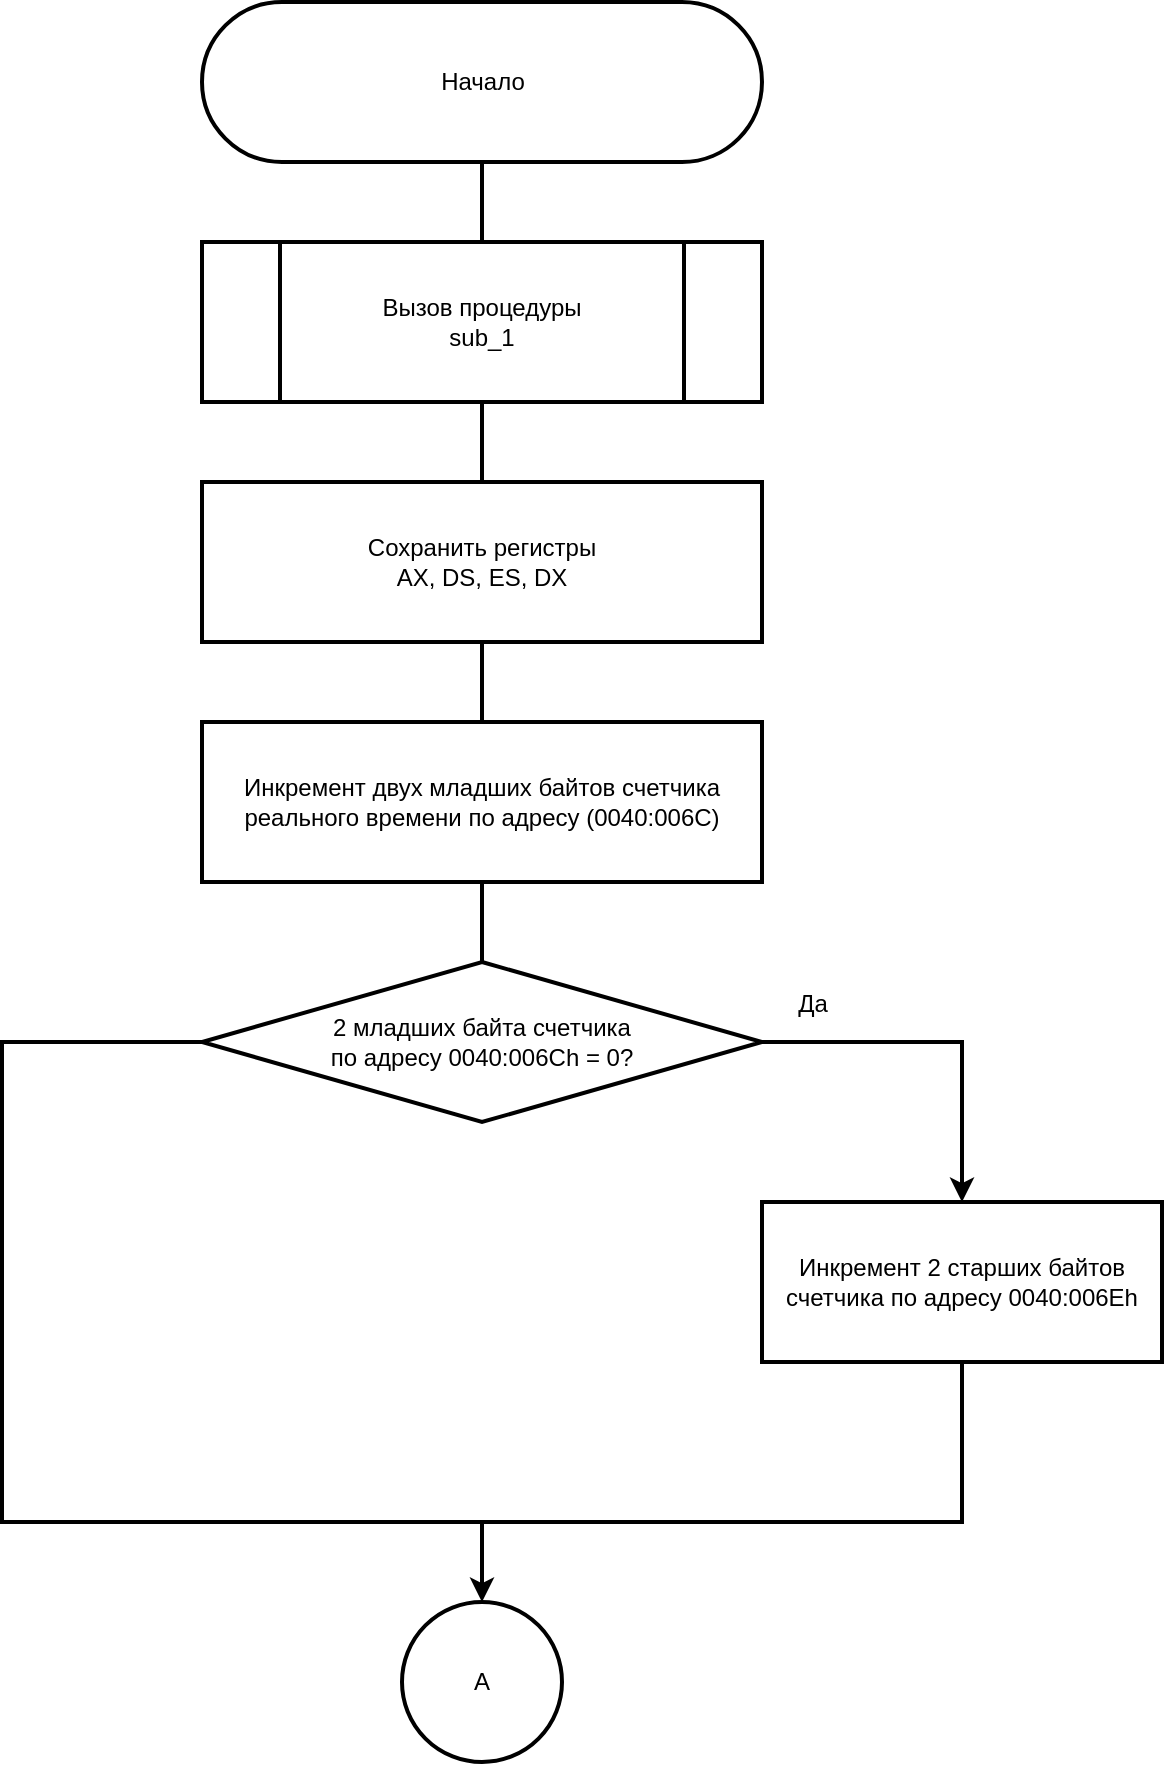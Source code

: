 <mxfile pages="3">
    <diagram id="C5RBs43oDa-KdzZeNtuy" name="Page-1">
        <mxGraphModel dx="945" dy="712" grid="1" gridSize="10" guides="1" tooltips="1" connect="1" arrows="1" fold="1" page="1" pageScale="1" pageWidth="1169" pageHeight="1654" math="0" shadow="0">
            <root>
                <mxCell id="WIyWlLk6GJQsqaUBKTNV-0"/>
                <mxCell id="WIyWlLk6GJQsqaUBKTNV-1" parent="WIyWlLk6GJQsqaUBKTNV-0"/>
                <mxCell id="YJMpaRMmq_8bor_oWh7W-15" value="" style="edgeStyle=orthogonalEdgeStyle;rounded=0;orthogonalLoop=1;jettySize=auto;html=1;endArrow=none;endFill=0;strokeWidth=2;" parent="WIyWlLk6GJQsqaUBKTNV-1" source="YJMpaRMmq_8bor_oWh7W-7" target="YJMpaRMmq_8bor_oWh7W-14" edge="1">
                    <mxGeometry relative="1" as="geometry"/>
                </mxCell>
                <mxCell id="3" style="edgeStyle=orthogonalEdgeStyle;rounded=0;orthogonalLoop=1;jettySize=auto;html=1;exitX=0.5;exitY=0;exitDx=0;exitDy=0;entryX=0.5;entryY=1;entryDx=0;entryDy=0;endArrow=none;endFill=0;strokeWidth=2;" edge="1" parent="WIyWlLk6GJQsqaUBKTNV-1" source="YJMpaRMmq_8bor_oWh7W-7">
                    <mxGeometry relative="1" as="geometry">
                        <mxPoint x="300" y="120.0" as="targetPoint"/>
                    </mxGeometry>
                </mxCell>
                <mxCell id="YJMpaRMmq_8bor_oWh7W-7" value="&lt;font style=&quot;font-size: 12px&quot;&gt;Вызов процедуры&lt;br&gt;sub_1&lt;/font&gt;" style="verticalLabelPosition=middle;verticalAlign=middle;html=1;shape=process;whiteSpace=wrap;rounded=0;size=0.14;arcSize=6;labelPosition=center;align=center;strokeWidth=2;" parent="WIyWlLk6GJQsqaUBKTNV-1" vertex="1">
                    <mxGeometry x="160" y="160" width="280" height="80" as="geometry"/>
                </mxCell>
                <mxCell id="YJMpaRMmq_8bor_oWh7W-24" value="" style="edgeStyle=orthogonalEdgeStyle;rounded=0;orthogonalLoop=1;jettySize=auto;html=1;endArrow=none;endFill=0;strokeWidth=2;" parent="WIyWlLk6GJQsqaUBKTNV-1" source="YJMpaRMmq_8bor_oWh7W-14" target="YJMpaRMmq_8bor_oWh7W-23" edge="1">
                    <mxGeometry relative="1" as="geometry"/>
                </mxCell>
                <mxCell id="YJMpaRMmq_8bor_oWh7W-14" value="&lt;font style=&quot;font-size: 12px&quot;&gt;Сохранить регистры&lt;br&gt;AX, DS, ES, DX&lt;/font&gt;" style="whiteSpace=wrap;html=1;rounded=0;verticalAlign=middle;arcSize=6;labelPosition=center;verticalLabelPosition=middle;align=center;strokeWidth=2;" parent="WIyWlLk6GJQsqaUBKTNV-1" vertex="1">
                    <mxGeometry x="160" y="280" width="280" height="80" as="geometry"/>
                </mxCell>
                <mxCell id="YJMpaRMmq_8bor_oWh7W-28" value="" style="edgeStyle=orthogonalEdgeStyle;rounded=0;orthogonalLoop=1;jettySize=auto;html=1;endArrow=none;endFill=0;strokeWidth=2;" parent="WIyWlLk6GJQsqaUBKTNV-1" source="YJMpaRMmq_8bor_oWh7W-23" target="YJMpaRMmq_8bor_oWh7W-27" edge="1">
                    <mxGeometry relative="1" as="geometry"/>
                </mxCell>
                <mxCell id="YJMpaRMmq_8bor_oWh7W-23" value="&lt;font style=&quot;font-size: 12px&quot;&gt;Инкремент двух младших байтов счетчика реального времени по адресу (0040:006C)&lt;/font&gt;" style="whiteSpace=wrap;html=1;rounded=0;arcSize=6;strokeWidth=2;" parent="WIyWlLk6GJQsqaUBKTNV-1" vertex="1">
                    <mxGeometry x="160" y="400" width="280" height="80" as="geometry"/>
                </mxCell>
                <mxCell id="YJMpaRMmq_8bor_oWh7W-30" value="&lt;font style=&quot;font-size: 12px&quot;&gt;Да&lt;/font&gt;" style="edgeStyle=orthogonalEdgeStyle;rounded=0;orthogonalLoop=1;jettySize=auto;html=1;endArrow=classic;endFill=1;startArrow=none;startFill=0;labelPosition=center;verticalLabelPosition=top;align=center;verticalAlign=bottom;strokeWidth=2;" parent="WIyWlLk6GJQsqaUBKTNV-1" source="YJMpaRMmq_8bor_oWh7W-27" target="YJMpaRMmq_8bor_oWh7W-29" edge="1">
                    <mxGeometry x="-0.727" y="10" relative="1" as="geometry">
                        <Array as="points">
                            <mxPoint x="540" y="560"/>
                        </Array>
                        <mxPoint as="offset"/>
                    </mxGeometry>
                </mxCell>
                <mxCell id="YJMpaRMmq_8bor_oWh7W-33" style="edgeStyle=orthogonalEdgeStyle;rounded=0;orthogonalLoop=1;jettySize=auto;html=1;exitX=0;exitY=0.5;exitDx=0;exitDy=0;startArrow=none;startFill=0;endArrow=none;endFill=0;strokeWidth=2;" parent="WIyWlLk6GJQsqaUBKTNV-1" source="YJMpaRMmq_8bor_oWh7W-27" edge="1">
                    <mxGeometry relative="1" as="geometry">
                        <mxPoint x="300" y="800" as="targetPoint"/>
                        <Array as="points">
                            <mxPoint x="60" y="560"/>
                            <mxPoint x="60" y="800"/>
                        </Array>
                    </mxGeometry>
                </mxCell>
                <mxCell id="YJMpaRMmq_8bor_oWh7W-27" value="&lt;font style=&quot;font-size: 12px&quot;&gt;2 младших байта счетчика &lt;br&gt;по адресу 0040:006Ch = 0?&lt;/font&gt;" style="rhombus;whiteSpace=wrap;html=1;rounded=0;arcSize=6;strokeWidth=2;" parent="WIyWlLk6GJQsqaUBKTNV-1" vertex="1">
                    <mxGeometry x="160" y="520" width="280" height="80" as="geometry"/>
                </mxCell>
                <mxCell id="YJMpaRMmq_8bor_oWh7W-32" style="edgeStyle=orthogonalEdgeStyle;rounded=0;orthogonalLoop=1;jettySize=auto;html=1;exitX=0.5;exitY=1;exitDx=0;exitDy=0;startArrow=none;startFill=0;endArrow=classic;endFill=1;strokeWidth=2;" parent="WIyWlLk6GJQsqaUBKTNV-1" source="YJMpaRMmq_8bor_oWh7W-29" edge="1">
                    <mxGeometry relative="1" as="geometry">
                        <mxPoint x="300" y="840" as="targetPoint"/>
                        <Array as="points">
                            <mxPoint x="540" y="800"/>
                            <mxPoint x="300" y="800"/>
                        </Array>
                    </mxGeometry>
                </mxCell>
                <mxCell id="YJMpaRMmq_8bor_oWh7W-29" value="&lt;font style=&quot;font-size: 12px&quot;&gt;Инкремент 2 старших байтов счетчика по адресу 0040:006Eh&lt;/font&gt;" style="whiteSpace=wrap;html=1;rounded=0;arcSize=6;strokeWidth=2;" parent="WIyWlLk6GJQsqaUBKTNV-1" vertex="1">
                    <mxGeometry x="440" y="640" width="200" height="80" as="geometry"/>
                </mxCell>
                <mxCell id="7c6u_z7MYFqaPLi4wbDH-0" value="А" style="ellipse;whiteSpace=wrap;html=1;aspect=fixed;strokeWidth=2;" parent="WIyWlLk6GJQsqaUBKTNV-1" vertex="1">
                    <mxGeometry x="260" y="840" width="80" height="80" as="geometry"/>
                </mxCell>
                <mxCell id="4" value="Начало" style="text;html=1;align=center;verticalAlign=middle;resizable=0;points=[];autosize=1;strokeColor=none;" vertex="1" parent="WIyWlLk6GJQsqaUBKTNV-1">
                    <mxGeometry x="270" y="70" width="60" height="20" as="geometry"/>
                </mxCell>
                <mxCell id="6" value="Начало" style="html=1;dashed=0;whitespace=wrap;shape=mxgraph.dfd.start;strokeWidth=2;" vertex="1" parent="WIyWlLk6GJQsqaUBKTNV-1">
                    <mxGeometry x="160" y="40" width="280" height="80" as="geometry"/>
                </mxCell>
            </root>
        </mxGraphModel>
    </diagram>
    <diagram id="4PLdLxgveLM03PC5nY2m" name="Page-3">
        <mxGraphModel dx="1112" dy="-883" grid="1" gridSize="10" guides="1" tooltips="1" connect="1" arrows="1" fold="1" page="1" pageScale="1" pageWidth="1169" pageHeight="1654" math="0" shadow="0">
            <root>
                <mxCell id="PTrQx92x1PSHm9LetNAU-0"/>
                <mxCell id="PTrQx92x1PSHm9LetNAU-1" parent="PTrQx92x1PSHm9LetNAU-0"/>
                <mxCell id="PTrQx92x1PSHm9LetNAU-2" value="" style="edgeStyle=orthogonalEdgeStyle;rounded=0;orthogonalLoop=1;jettySize=auto;html=1;startArrow=none;startFill=0;endArrow=none;endFill=0;strokeWidth=2;" parent="PTrQx92x1PSHm9LetNAU-1" source="PTrQx92x1PSHm9LetNAU-3" edge="1">
                    <mxGeometry relative="1" as="geometry">
                        <mxPoint x="520" y="1870" as="targetPoint"/>
                    </mxGeometry>
                </mxCell>
                <mxCell id="PTrQx92x1PSHm9LetNAU-3" value="Б" style="verticalLabelPosition=middle;verticalAlign=middle;html=1;shape=mxgraph.flowchart.on-page_reference;rounded=0;labelPosition=center;align=center;strokeWidth=2;" parent="PTrQx92x1PSHm9LetNAU-1" vertex="1">
                    <mxGeometry x="490" y="1730" width="60" height="60" as="geometry"/>
                </mxCell>
                <mxCell id="PTrQx92x1PSHm9LetNAU-4" style="edgeStyle=orthogonalEdgeStyle;rounded=0;orthogonalLoop=1;jettySize=auto;html=1;exitX=0.5;exitY=1;exitDx=0;exitDy=0;entryX=0.5;entryY=0;entryDx=0;entryDy=0;startArrow=none;startFill=0;endArrow=none;endFill=0;strokeWidth=2;" parent="PTrQx92x1PSHm9LetNAU-1" source="PTrQx92x1PSHm9LetNAU-5" target="PTrQx92x1PSHm9LetNAU-8" edge="1">
                    <mxGeometry relative="1" as="geometry"/>
                </mxCell>
                <mxCell id="PTrQx92x1PSHm9LetNAU-5" value="&lt;font style=&quot;font-size: 12px&quot;&gt;Декремент счетчика времени до отключения моторчика дисковода&lt;/font&gt;" style="whiteSpace=wrap;html=1;rounded=0;arcSize=6;strokeWidth=2;" parent="PTrQx92x1PSHm9LetNAU-1" vertex="1">
                    <mxGeometry x="380" y="1850" width="280" height="80" as="geometry"/>
                </mxCell>
                <mxCell id="PTrQx92x1PSHm9LetNAU-6" style="edgeStyle=orthogonalEdgeStyle;rounded=0;orthogonalLoop=1;jettySize=auto;html=1;exitX=1;exitY=0.5;exitDx=0;exitDy=0;startArrow=none;startFill=0;endArrow=classic;endFill=1;entryX=0.5;entryY=0;entryDx=0;entryDy=0;strokeWidth=2;" parent="PTrQx92x1PSHm9LetNAU-1" source="PTrQx92x1PSHm9LetNAU-8" edge="1">
                    <mxGeometry relative="1" as="geometry">
                        <mxPoint x="760" y="2090" as="targetPoint"/>
                        <Array as="points">
                            <mxPoint x="760" y="2010"/>
                        </Array>
                    </mxGeometry>
                </mxCell>
                <mxCell id="PTrQx92x1PSHm9LetNAU-7" style="edgeStyle=orthogonalEdgeStyle;rounded=0;orthogonalLoop=1;jettySize=auto;html=1;exitX=0;exitY=0.5;exitDx=0;exitDy=0;startArrow=none;startFill=0;endArrow=classic;endFill=1;entryX=0.5;entryY=0;entryDx=0;entryDy=0;strokeWidth=2;" parent="PTrQx92x1PSHm9LetNAU-1" source="PTrQx92x1PSHm9LetNAU-8" target="PTrQx92x1PSHm9LetNAU-13" edge="1">
                    <mxGeometry relative="1" as="geometry">
                        <mxPoint x="260" y="2340" as="targetPoint"/>
                        <Array as="points">
                            <mxPoint x="260" y="2010"/>
                            <mxPoint x="260" y="2330"/>
                            <mxPoint x="520" y="2330"/>
                        </Array>
                    </mxGeometry>
                </mxCell>
                <mxCell id="PTrQx92x1PSHm9LetNAU-8" value="&lt;font style=&quot;font-size: 12px&quot;&gt;Счетчик времени до отключения&lt;br&gt;моторчика дисковода = 0?&lt;br&gt;&lt;/font&gt;" style="rhombus;whiteSpace=wrap;html=1;rounded=0;arcSize=6;strokeWidth=2;" parent="PTrQx92x1PSHm9LetNAU-1" vertex="1">
                    <mxGeometry x="380" y="1970" width="280" height="80" as="geometry"/>
                </mxCell>
                <mxCell id="PTrQx92x1PSHm9LetNAU-9" style="edgeStyle=orthogonalEdgeStyle;rounded=0;orthogonalLoop=1;jettySize=auto;html=1;exitX=0.5;exitY=1;exitDx=0;exitDy=0;entryX=0.5;entryY=0;entryDx=0;entryDy=0;startArrow=none;startFill=0;endArrow=none;endFill=0;strokeWidth=2;" parent="PTrQx92x1PSHm9LetNAU-1" edge="1">
                    <mxGeometry relative="1" as="geometry">
                        <mxPoint x="760" y="2170" as="sourcePoint"/>
                        <mxPoint x="760" y="2210" as="targetPoint"/>
                    </mxGeometry>
                </mxCell>
                <mxCell id="PTrQx92x1PSHm9LetNAU-10" style="edgeStyle=orthogonalEdgeStyle;rounded=0;orthogonalLoop=1;jettySize=auto;html=1;exitX=0.5;exitY=1;exitDx=0;exitDy=0;startArrow=none;startFill=0;endArrow=none;endFill=0;strokeWidth=2;" parent="PTrQx92x1PSHm9LetNAU-1" edge="1">
                    <mxGeometry relative="1" as="geometry">
                        <mxPoint x="520" y="2330" as="targetPoint"/>
                        <Array as="points">
                            <mxPoint x="760" y="2330"/>
                        </Array>
                        <mxPoint x="760" y="2290" as="sourcePoint"/>
                    </mxGeometry>
                </mxCell>
                <mxCell id="PTrQx92x1PSHm9LetNAU-11" style="edgeStyle=orthogonalEdgeStyle;rounded=0;orthogonalLoop=1;jettySize=auto;html=1;exitX=1;exitY=0.5;exitDx=0;exitDy=0;startArrow=none;startFill=0;endArrow=classic;endFill=1;strokeWidth=2;" parent="PTrQx92x1PSHm9LetNAU-1" source="PTrQx92x1PSHm9LetNAU-13" edge="1">
                    <mxGeometry relative="1" as="geometry">
                        <mxPoint x="760" y="2490" as="targetPoint"/>
                        <Array as="points">
                            <mxPoint x="760" y="2410"/>
                            <mxPoint x="760" y="2490"/>
                        </Array>
                    </mxGeometry>
                </mxCell>
                <mxCell id="PTrQx92x1PSHm9LetNAU-12" style="edgeStyle=orthogonalEdgeStyle;rounded=0;orthogonalLoop=1;jettySize=auto;html=1;exitX=0;exitY=0.5;exitDx=0;exitDy=0;startArrow=none;startFill=0;endArrow=classic;endFill=1;strokeWidth=2;" parent="PTrQx92x1PSHm9LetNAU-1" source="PTrQx92x1PSHm9LetNAU-13" edge="1">
                    <mxGeometry relative="1" as="geometry">
                        <mxPoint x="280" y="2490" as="targetPoint"/>
                    </mxGeometry>
                </mxCell>
                <mxCell id="PTrQx92x1PSHm9LetNAU-13" value="Флаг четности PF установлен в &lt;br&gt;0040:0314?" style="rhombus;whiteSpace=wrap;html=1;rounded=0;arcSize=6;strokeWidth=2;" parent="PTrQx92x1PSHm9LetNAU-1" vertex="1">
                    <mxGeometry x="380" y="2370" width="280" height="80" as="geometry"/>
                </mxCell>
                <mxCell id="PTrQx92x1PSHm9LetNAU-14" style="edgeStyle=orthogonalEdgeStyle;rounded=0;orthogonalLoop=1;jettySize=auto;html=1;exitX=0.5;exitY=1;exitDx=0;exitDy=0;entryX=0.5;entryY=0;entryDx=0;entryDy=0;startArrow=none;startFill=0;endArrow=classic;endFill=1;strokeWidth=2;" parent="PTrQx92x1PSHm9LetNAU-1" source="PTrQx92x1PSHm9LetNAU-15" target="PTrQx92x1PSHm9LetNAU-19" edge="1">
                    <mxGeometry relative="1" as="geometry"/>
                </mxCell>
                <mxCell id="PTrQx92x1PSHm9LetNAU-15" value="&lt;span&gt;Косвенный вызов прерывания&lt;br&gt;1Ch&lt;br&gt;&lt;/span&gt;" style="whiteSpace=wrap;html=1;rounded=0;arcSize=6;strokeWidth=2;" parent="PTrQx92x1PSHm9LetNAU-1" vertex="1">
                    <mxGeometry x="130" y="2491" width="280" height="80" as="geometry"/>
                </mxCell>
                <mxCell id="PTrQx92x1PSHm9LetNAU-16" style="edgeStyle=orthogonalEdgeStyle;rounded=0;orthogonalLoop=1;jettySize=auto;html=1;exitX=0.5;exitY=1;exitDx=0;exitDy=0;entryX=0.5;entryY=0;entryDx=0;entryDy=0;startArrow=none;startFill=0;endArrow=classic;endFill=1;strokeWidth=2;" parent="PTrQx92x1PSHm9LetNAU-1" source="PTrQx92x1PSHm9LetNAU-17" target="PTrQx92x1PSHm9LetNAU-19" edge="1">
                    <mxGeometry relative="1" as="geometry"/>
                </mxCell>
                <mxCell id="PTrQx92x1PSHm9LetNAU-17" value="&lt;font style=&quot;font-size: 12px&quot;&gt;Вызов прерывания&lt;br&gt;1Ch&lt;/font&gt;" style="verticalLabelPosition=middle;verticalAlign=middle;html=1;shape=process;whiteSpace=wrap;rounded=0;size=0.14;arcSize=6;labelPosition=center;align=center;strokeWidth=2;" parent="PTrQx92x1PSHm9LetNAU-1" vertex="1">
                    <mxGeometry x="620" y="2491" width="280" height="80" as="geometry"/>
                </mxCell>
                <mxCell id="PTrQx92x1PSHm9LetNAU-18" style="edgeStyle=orthogonalEdgeStyle;rounded=0;orthogonalLoop=1;jettySize=auto;html=1;exitX=0.5;exitY=1;exitDx=0;exitDy=0;entryX=0.5;entryY=0;entryDx=0;entryDy=0;startArrow=none;startFill=0;endArrow=none;endFill=0;strokeWidth=2;" parent="PTrQx92x1PSHm9LetNAU-1" source="PTrQx92x1PSHm9LetNAU-19" target="PTrQx92x1PSHm9LetNAU-21" edge="1">
                    <mxGeometry relative="1" as="geometry"/>
                </mxCell>
                <mxCell id="PTrQx92x1PSHm9LetNAU-19" value="&lt;span&gt;Вызов процедуры&lt;br&gt;sub_1&lt;br&gt;&lt;/span&gt;" style="verticalLabelPosition=middle;verticalAlign=middle;html=1;shape=process;whiteSpace=wrap;rounded=0;size=0.14;arcSize=6;labelPosition=center;align=center;strokeWidth=2;" parent="PTrQx92x1PSHm9LetNAU-1" vertex="1">
                    <mxGeometry x="380" y="2650" width="280" height="80" as="geometry"/>
                </mxCell>
                <mxCell id="PTrQx92x1PSHm9LetNAU-20" style="edgeStyle=orthogonalEdgeStyle;rounded=0;orthogonalLoop=1;jettySize=auto;html=1;exitX=0.5;exitY=1;exitDx=0;exitDy=0;entryX=0.5;entryY=0;entryDx=0;entryDy=0;startArrow=none;startFill=0;endArrow=none;endFill=0;strokeWidth=2;" parent="PTrQx92x1PSHm9LetNAU-1" source="PTrQx92x1PSHm9LetNAU-21" target="PTrQx92x1PSHm9LetNAU-23" edge="1">
                    <mxGeometry relative="1" as="geometry"/>
                </mxCell>
                <mxCell id="PTrQx92x1PSHm9LetNAU-21" value="&lt;font style=&quot;font-size: 12px&quot;&gt;Сброс контроллера прерываний&lt;/font&gt;" style="whiteSpace=wrap;html=1;rounded=0;arcSize=6;strokeWidth=2;" parent="PTrQx92x1PSHm9LetNAU-1" vertex="1">
                    <mxGeometry x="380" y="2770" width="280" height="80" as="geometry"/>
                </mxCell>
                <mxCell id="PTrQx92x1PSHm9LetNAU-22" style="edgeStyle=orthogonalEdgeStyle;rounded=0;orthogonalLoop=1;jettySize=auto;html=1;exitX=0.5;exitY=1;exitDx=0;exitDy=0;entryX=0.5;entryY=0;entryDx=0;entryDy=0;entryPerimeter=0;startArrow=none;startFill=0;endArrow=none;endFill=0;strokeWidth=2;" parent="PTrQx92x1PSHm9LetNAU-1" source="PTrQx92x1PSHm9LetNAU-23" target="PTrQx92x1PSHm9LetNAU-24" edge="1">
                    <mxGeometry relative="1" as="geometry"/>
                </mxCell>
                <mxCell id="PTrQx92x1PSHm9LetNAU-23" value="&lt;span&gt;Восстановление регистров&lt;br&gt;AX, DS, DX, ES&lt;br&gt;&lt;/span&gt;" style="whiteSpace=wrap;html=1;rounded=0;arcSize=6;strokeWidth=2;" parent="PTrQx92x1PSHm9LetNAU-1" vertex="1">
                    <mxGeometry x="380" y="2890" width="280" height="80" as="geometry"/>
                </mxCell>
                <mxCell id="PTrQx92x1PSHm9LetNAU-24" value="&lt;font style=&quot;font-size: 12px&quot;&gt;Конец&lt;/font&gt;" style="strokeWidth=2;html=1;shape=mxgraph.flowchart.terminator;whiteSpace=wrap;" parent="PTrQx92x1PSHm9LetNAU-1" vertex="1">
                    <mxGeometry x="380" y="3010" width="280" height="80" as="geometry"/>
                </mxCell>
                <mxCell id="jrrK-UpiYWsVEIdKNfRv-0" value="&lt;font style=&quot;font-size: 12px&quot;&gt;Установка флага отключения моторчика дисковода&lt;/font&gt;" style="whiteSpace=wrap;html=1;rounded=0;arcSize=6;strokeWidth=2;" parent="PTrQx92x1PSHm9LetNAU-1" vertex="1">
                    <mxGeometry x="620" y="2090" width="280" height="80" as="geometry"/>
                </mxCell>
                <mxCell id="jrrK-UpiYWsVEIdKNfRv-1" value="&lt;font style=&quot;font-size: 12px&quot;&gt;Отправка команды отключения 0Ch в порт дисковода (3F2h)&lt;/font&gt;" style="whiteSpace=wrap;html=1;rounded=0;arcSize=6;strokeWidth=2;" parent="PTrQx92x1PSHm9LetNAU-1" vertex="1">
                    <mxGeometry x="620" y="2210" width="280" height="80" as="geometry"/>
                </mxCell>
                <mxCell id="LpbkbNCjLf9gBU9lpW_K-0" value="Да" style="text;html=1;align=center;verticalAlign=middle;resizable=0;points=[];autosize=1;strokeColor=none;" vertex="1" parent="PTrQx92x1PSHm9LetNAU-1">
                    <mxGeometry x="655" y="2380" width="30" height="20" as="geometry"/>
                </mxCell>
            </root>
        </mxGraphModel>
    </diagram>
    <diagram id="SMo9lqOiyiK44Y0W1xno" name="Page-2">
        <mxGraphModel dx="2281" dy="771" grid="1" gridSize="10" guides="1" tooltips="1" connect="1" arrows="1" fold="1" page="1" pageScale="1" pageWidth="1169" pageHeight="1654" math="0" shadow="0">
            <root>
                <mxCell id="3hFEeD8surCcH0dSWmG2-0"/>
                <mxCell id="3hFEeD8surCcH0dSWmG2-1" parent="3hFEeD8surCcH0dSWmG2-0"/>
                <mxCell id="l-EBOWrs5vo055zlGGoX-1" style="edgeStyle=orthogonalEdgeStyle;rounded=0;orthogonalLoop=1;jettySize=auto;html=1;exitX=0.5;exitY=1;exitDx=0;exitDy=0;exitPerimeter=0;entryX=0.5;entryY=0;entryDx=0;entryDy=0;startArrow=none;startFill=0;endArrow=none;endFill=0;strokeWidth=2;" parent="3hFEeD8surCcH0dSWmG2-1" source="3hFEeD8surCcH0dSWmG2-2" target="T3StZe7bPnIQIUZtU70U-0" edge="1">
                    <mxGeometry relative="1" as="geometry"/>
                </mxCell>
                <mxCell id="3hFEeD8surCcH0dSWmG2-2" value="&lt;font style=&quot;font-size: 12px&quot;&gt;Начало&lt;/font&gt;" style="strokeWidth=2;html=1;shape=mxgraph.flowchart.terminator;whiteSpace=wrap;" parent="3hFEeD8surCcH0dSWmG2-1" vertex="1">
                    <mxGeometry x="-760" y="80" width="280" height="80" as="geometry"/>
                </mxCell>
                <mxCell id="l-EBOWrs5vo055zlGGoX-2" style="edgeStyle=orthogonalEdgeStyle;rounded=0;orthogonalLoop=1;jettySize=auto;html=1;exitX=0.5;exitY=1;exitDx=0;exitDy=0;entryX=0.5;entryY=0;entryDx=0;entryDy=0;startArrow=none;startFill=0;endArrow=none;endFill=0;strokeWidth=2;" parent="3hFEeD8surCcH0dSWmG2-1" source="T3StZe7bPnIQIUZtU70U-0" target="T3StZe7bPnIQIUZtU70U-1" edge="1">
                    <mxGeometry relative="1" as="geometry"/>
                </mxCell>
                <mxCell id="T3StZe7bPnIQIUZtU70U-0" value="&lt;span&gt;Сохранение регистров&lt;br&gt;DS, AX&lt;br&gt;&lt;/span&gt;" style="whiteSpace=wrap;html=1;rounded=0;arcSize=6;strokeWidth=2;" parent="3hFEeD8surCcH0dSWmG2-1" vertex="1">
                    <mxGeometry x="-760" y="200" width="280" height="80" as="geometry"/>
                </mxCell>
                <mxCell id="l-EBOWrs5vo055zlGGoX-3" style="edgeStyle=orthogonalEdgeStyle;rounded=0;orthogonalLoop=1;jettySize=auto;html=1;exitX=0.5;exitY=1;exitDx=0;exitDy=0;entryX=0.5;entryY=0;entryDx=0;entryDy=0;startArrow=none;startFill=0;endArrow=none;endFill=0;strokeWidth=2;" parent="3hFEeD8surCcH0dSWmG2-1" source="T3StZe7bPnIQIUZtU70U-1" target="l-EBOWrs5vo055zlGGoX-0" edge="1">
                    <mxGeometry relative="1" as="geometry"/>
                </mxCell>
                <mxCell id="T3StZe7bPnIQIUZtU70U-1" value="&lt;span&gt;Загрузка младшего байта регистра&lt;br&gt;EFLAGS в AH&lt;br&gt;&lt;/span&gt;" style="whiteSpace=wrap;html=1;rounded=0;arcSize=6;strokeWidth=2;" parent="3hFEeD8surCcH0dSWmG2-1" vertex="1">
                    <mxGeometry x="-760" y="440" width="280" height="80" as="geometry"/>
                </mxCell>
                <mxCell id="l-EBOWrs5vo055zlGGoX-5" style="edgeStyle=orthogonalEdgeStyle;rounded=0;orthogonalLoop=1;jettySize=auto;html=1;exitX=1;exitY=0.5;exitDx=0;exitDy=0;entryX=0.5;entryY=0;entryDx=0;entryDy=0;startArrow=none;startFill=0;endArrow=classic;endFill=1;strokeWidth=2;" parent="3hFEeD8surCcH0dSWmG2-1" source="l-EBOWrs5vo055zlGGoX-0" target="l-EBOWrs5vo055zlGGoX-4" edge="1">
                    <mxGeometry relative="1" as="geometry"/>
                </mxCell>
                <mxCell id="l-EBOWrs5vo055zlGGoX-7" style="edgeStyle=orthogonalEdgeStyle;rounded=0;orthogonalLoop=1;jettySize=auto;html=1;exitX=0;exitY=0.5;exitDx=0;exitDy=0;entryX=0.5;entryY=0;entryDx=0;entryDy=0;startArrow=none;startFill=0;endArrow=classic;endFill=1;strokeWidth=2;" parent="3hFEeD8surCcH0dSWmG2-1" source="l-EBOWrs5vo055zlGGoX-0" target="l-EBOWrs5vo055zlGGoX-6" edge="1">
                    <mxGeometry relative="1" as="geometry"/>
                </mxCell>
                <mxCell id="l-EBOWrs5vo055zlGGoX-0" value="&lt;font style=&quot;font-size: 12px&quot;&gt;Установлены ли DF и старший&lt;br&gt;&amp;nbsp;бит IOPL в 0040:0314?&lt;/font&gt;" style="rhombus;whiteSpace=wrap;html=1;rounded=0;arcSize=6;strokeWidth=2;" parent="3hFEeD8surCcH0dSWmG2-1" vertex="1">
                    <mxGeometry x="-760" y="560" width="280" height="80" as="geometry"/>
                </mxCell>
                <mxCell id="l-EBOWrs5vo055zlGGoX-12" style="edgeStyle=orthogonalEdgeStyle;rounded=0;orthogonalLoop=1;jettySize=auto;html=1;exitX=0.5;exitY=1;exitDx=0;exitDy=0;startArrow=none;startFill=0;endArrow=classic;endFill=1;entryX=0.5;entryY=0;entryDx=0;entryDy=0;strokeWidth=2;" parent="3hFEeD8surCcH0dSWmG2-1" source="l-EBOWrs5vo055zlGGoX-4" target="l-EBOWrs5vo055zlGGoX-8" edge="1">
                    <mxGeometry relative="1" as="geometry">
                        <mxPoint x="-620" y="840" as="targetPoint"/>
                    </mxGeometry>
                </mxCell>
                <mxCell id="l-EBOWrs5vo055zlGGoX-4" value="&lt;font style=&quot;font-size: 12px&quot;&gt;Сброс флага прерываний IF&lt;/font&gt;" style="whiteSpace=wrap;html=1;rounded=0;arcSize=6;strokeWidth=2;" parent="3hFEeD8surCcH0dSWmG2-1" vertex="1">
                    <mxGeometry x="-520" y="680" width="280" height="80" as="geometry"/>
                </mxCell>
                <mxCell id="l-EBOWrs5vo055zlGGoX-11" style="edgeStyle=orthogonalEdgeStyle;rounded=0;orthogonalLoop=1;jettySize=auto;html=1;exitX=0.5;exitY=1;exitDx=0;exitDy=0;startArrow=none;startFill=0;endArrow=classic;endFill=1;strokeWidth=2;" parent="3hFEeD8surCcH0dSWmG2-1" source="l-EBOWrs5vo055zlGGoX-6" target="l-EBOWrs5vo055zlGGoX-8" edge="1">
                    <mxGeometry relative="1" as="geometry"/>
                </mxCell>
                <mxCell id="l-EBOWrs5vo055zlGGoX-6" value="&lt;span&gt;Запрет маскируемых прерываний инструкцией&lt;br&gt;CLI&lt;br&gt;&lt;/span&gt;" style="whiteSpace=wrap;html=1;rounded=0;arcSize=6;strokeWidth=2;" parent="3hFEeD8surCcH0dSWmG2-1" vertex="1">
                    <mxGeometry x="-1000" y="680" width="280" height="80" as="geometry"/>
                </mxCell>
                <mxCell id="l-EBOWrs5vo055zlGGoX-13" style="edgeStyle=orthogonalEdgeStyle;rounded=0;orthogonalLoop=1;jettySize=auto;html=1;exitX=0.5;exitY=1;exitDx=0;exitDy=0;startArrow=none;startFill=0;endArrow=none;endFill=0;strokeWidth=2;" parent="3hFEeD8surCcH0dSWmG2-1" source="l-EBOWrs5vo055zlGGoX-8" target="l-EBOWrs5vo055zlGGoX-9" edge="1">
                    <mxGeometry relative="1" as="geometry"/>
                </mxCell>
                <mxCell id="l-EBOWrs5vo055zlGGoX-8" value="&lt;font style=&quot;font-size: 12px&quot;&gt;Загрузка AH в младший байт регистра EFLAGS&lt;/font&gt;" style="whiteSpace=wrap;html=1;rounded=0;arcSize=6;strokeWidth=2;" parent="3hFEeD8surCcH0dSWmG2-1" vertex="1">
                    <mxGeometry x="-760" y="840" width="280" height="80" as="geometry"/>
                </mxCell>
                <mxCell id="l-EBOWrs5vo055zlGGoX-14" style="edgeStyle=orthogonalEdgeStyle;rounded=0;orthogonalLoop=1;jettySize=auto;html=1;exitX=0.5;exitY=1;exitDx=0;exitDy=0;entryX=0.5;entryY=0;entryDx=0;entryDy=0;entryPerimeter=0;startArrow=none;startFill=0;endArrow=none;endFill=0;strokeWidth=2;" parent="3hFEeD8surCcH0dSWmG2-1" source="l-EBOWrs5vo055zlGGoX-9" target="l-EBOWrs5vo055zlGGoX-10" edge="1">
                    <mxGeometry relative="1" as="geometry"/>
                </mxCell>
                <mxCell id="l-EBOWrs5vo055zlGGoX-9" value="&lt;font style=&quot;font-size: 12px&quot;&gt;Восстановление регистров AX, DS&lt;/font&gt;" style="whiteSpace=wrap;html=1;rounded=0;arcSize=6;strokeWidth=2;" parent="3hFEeD8surCcH0dSWmG2-1" vertex="1">
                    <mxGeometry x="-760" y="960" width="280" height="80" as="geometry"/>
                </mxCell>
                <mxCell id="l-EBOWrs5vo055zlGGoX-10" value="&lt;font style=&quot;font-size: 12px&quot;&gt;Конец&lt;/font&gt;" style="strokeWidth=2;html=1;shape=mxgraph.flowchart.terminator;whiteSpace=wrap;" parent="3hFEeD8surCcH0dSWmG2-1" vertex="1">
                    <mxGeometry x="-760" y="1080" width="280" height="80" as="geometry"/>
                </mxCell>
                <mxCell id="hmYaRsFD88xVEkdwvIxV-0" value="Да" style="text;html=1;align=center;verticalAlign=middle;resizable=0;points=[];autosize=1;strokeColor=none;fillColor=none;strokeWidth=2;" parent="3hFEeD8surCcH0dSWmG2-1" vertex="1">
                    <mxGeometry x="-480" y="570" width="30" height="20" as="geometry"/>
                </mxCell>
                <mxCell id="hmYaRsFD88xVEkdwvIxV-1" value="&lt;span&gt;Загрузка в DS адреса&lt;br&gt;0040:0000&lt;br&gt;&lt;/span&gt;" style="whiteSpace=wrap;html=1;rounded=0;arcSize=6;strokeWidth=2;" parent="3hFEeD8surCcH0dSWmG2-1" vertex="1">
                    <mxGeometry x="-760" y="320" width="280" height="80" as="geometry"/>
                </mxCell>
            </root>
        </mxGraphModel>
    </diagram>
    <diagram id="pvptHs4O_jrLpWgV0axq" name="Страница 4">
        <mxGraphModel dx="1112" dy="771" grid="1" gridSize="10" guides="1" tooltips="1" connect="1" arrows="1" fold="1" page="1" pageScale="1" pageWidth="827" pageHeight="1169" math="0" shadow="0">
            <root>
                <mxCell id="eQSLLLaja5Yvgr1dc8NQ-0"/>
                <mxCell id="eQSLLLaja5Yvgr1dc8NQ-1" parent="eQSLLLaja5Yvgr1dc8NQ-0"/>
            </root>
        </mxGraphModel>
    </diagram>
</mxfile>